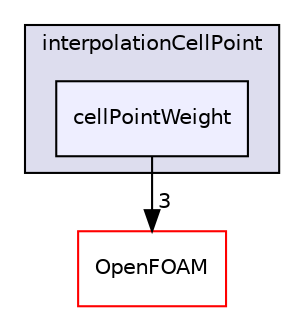 digraph "src/finiteVolume/interpolation/interpolation/interpolationCellPoint/cellPointWeight" {
  bgcolor=transparent;
  compound=true
  node [ fontsize="10", fontname="Helvetica"];
  edge [ labelfontsize="10", labelfontname="Helvetica"];
  subgraph clusterdir_a3dc0e4243195fcc544ce440c33a38a4 {
    graph [ bgcolor="#ddddee", pencolor="black", label="interpolationCellPoint" fontname="Helvetica", fontsize="10", URL="dir_a3dc0e4243195fcc544ce440c33a38a4.html"]
  dir_606c367ef6971fe105007327370bd030 [shape=box, label="cellPointWeight", style="filled", fillcolor="#eeeeff", pencolor="black", URL="dir_606c367ef6971fe105007327370bd030.html"];
  }
  dir_c5473ff19b20e6ec4dfe5c310b3778a8 [shape=box label="OpenFOAM" color="red" URL="dir_c5473ff19b20e6ec4dfe5c310b3778a8.html"];
  dir_606c367ef6971fe105007327370bd030->dir_c5473ff19b20e6ec4dfe5c310b3778a8 [headlabel="3", labeldistance=1.5 headhref="dir_001178_001898.html"];
}
